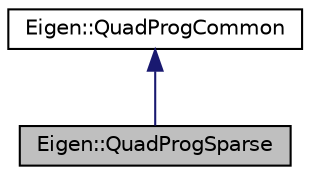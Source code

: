 digraph "Eigen::QuadProgSparse"
{
  edge [fontname="Helvetica",fontsize="10",labelfontname="Helvetica",labelfontsize="10"];
  node [fontname="Helvetica",fontsize="10",shape=record];
  Node0 [label="Eigen::QuadProgSparse",height=0.2,width=0.4,color="black", fillcolor="grey75", style="filled", fontcolor="black"];
  Node1 -> Node0 [dir="back",color="midnightblue",fontsize="10",style="solid",fontname="Helvetica"];
  Node1 [label="Eigen::QuadProgCommon",height=0.2,width=0.4,color="black", fillcolor="white", style="filled",URL="$classEigen_1_1QuadProgCommon.html"];
}
